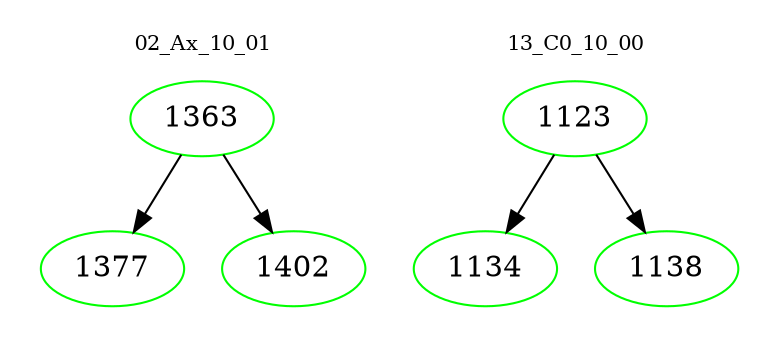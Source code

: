 digraph{
subgraph cluster_0 {
color = white
label = "02_Ax_10_01";
fontsize=10;
T0_1363 [label="1363", color="green"]
T0_1363 -> T0_1377 [color="black"]
T0_1377 [label="1377", color="green"]
T0_1363 -> T0_1402 [color="black"]
T0_1402 [label="1402", color="green"]
}
subgraph cluster_1 {
color = white
label = "13_C0_10_00";
fontsize=10;
T1_1123 [label="1123", color="green"]
T1_1123 -> T1_1134 [color="black"]
T1_1134 [label="1134", color="green"]
T1_1123 -> T1_1138 [color="black"]
T1_1138 [label="1138", color="green"]
}
}
